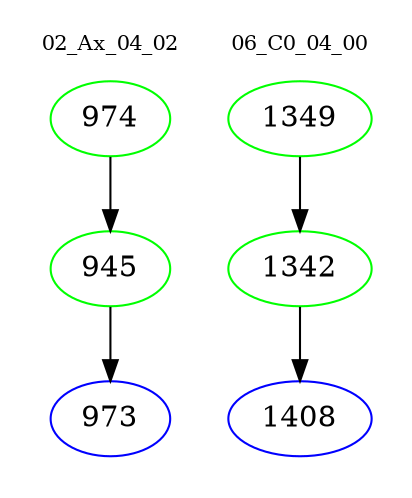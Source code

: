 digraph{
subgraph cluster_0 {
color = white
label = "02_Ax_04_02";
fontsize=10;
T0_974 [label="974", color="green"]
T0_974 -> T0_945 [color="black"]
T0_945 [label="945", color="green"]
T0_945 -> T0_973 [color="black"]
T0_973 [label="973", color="blue"]
}
subgraph cluster_1 {
color = white
label = "06_C0_04_00";
fontsize=10;
T1_1349 [label="1349", color="green"]
T1_1349 -> T1_1342 [color="black"]
T1_1342 [label="1342", color="green"]
T1_1342 -> T1_1408 [color="black"]
T1_1408 [label="1408", color="blue"]
}
}
